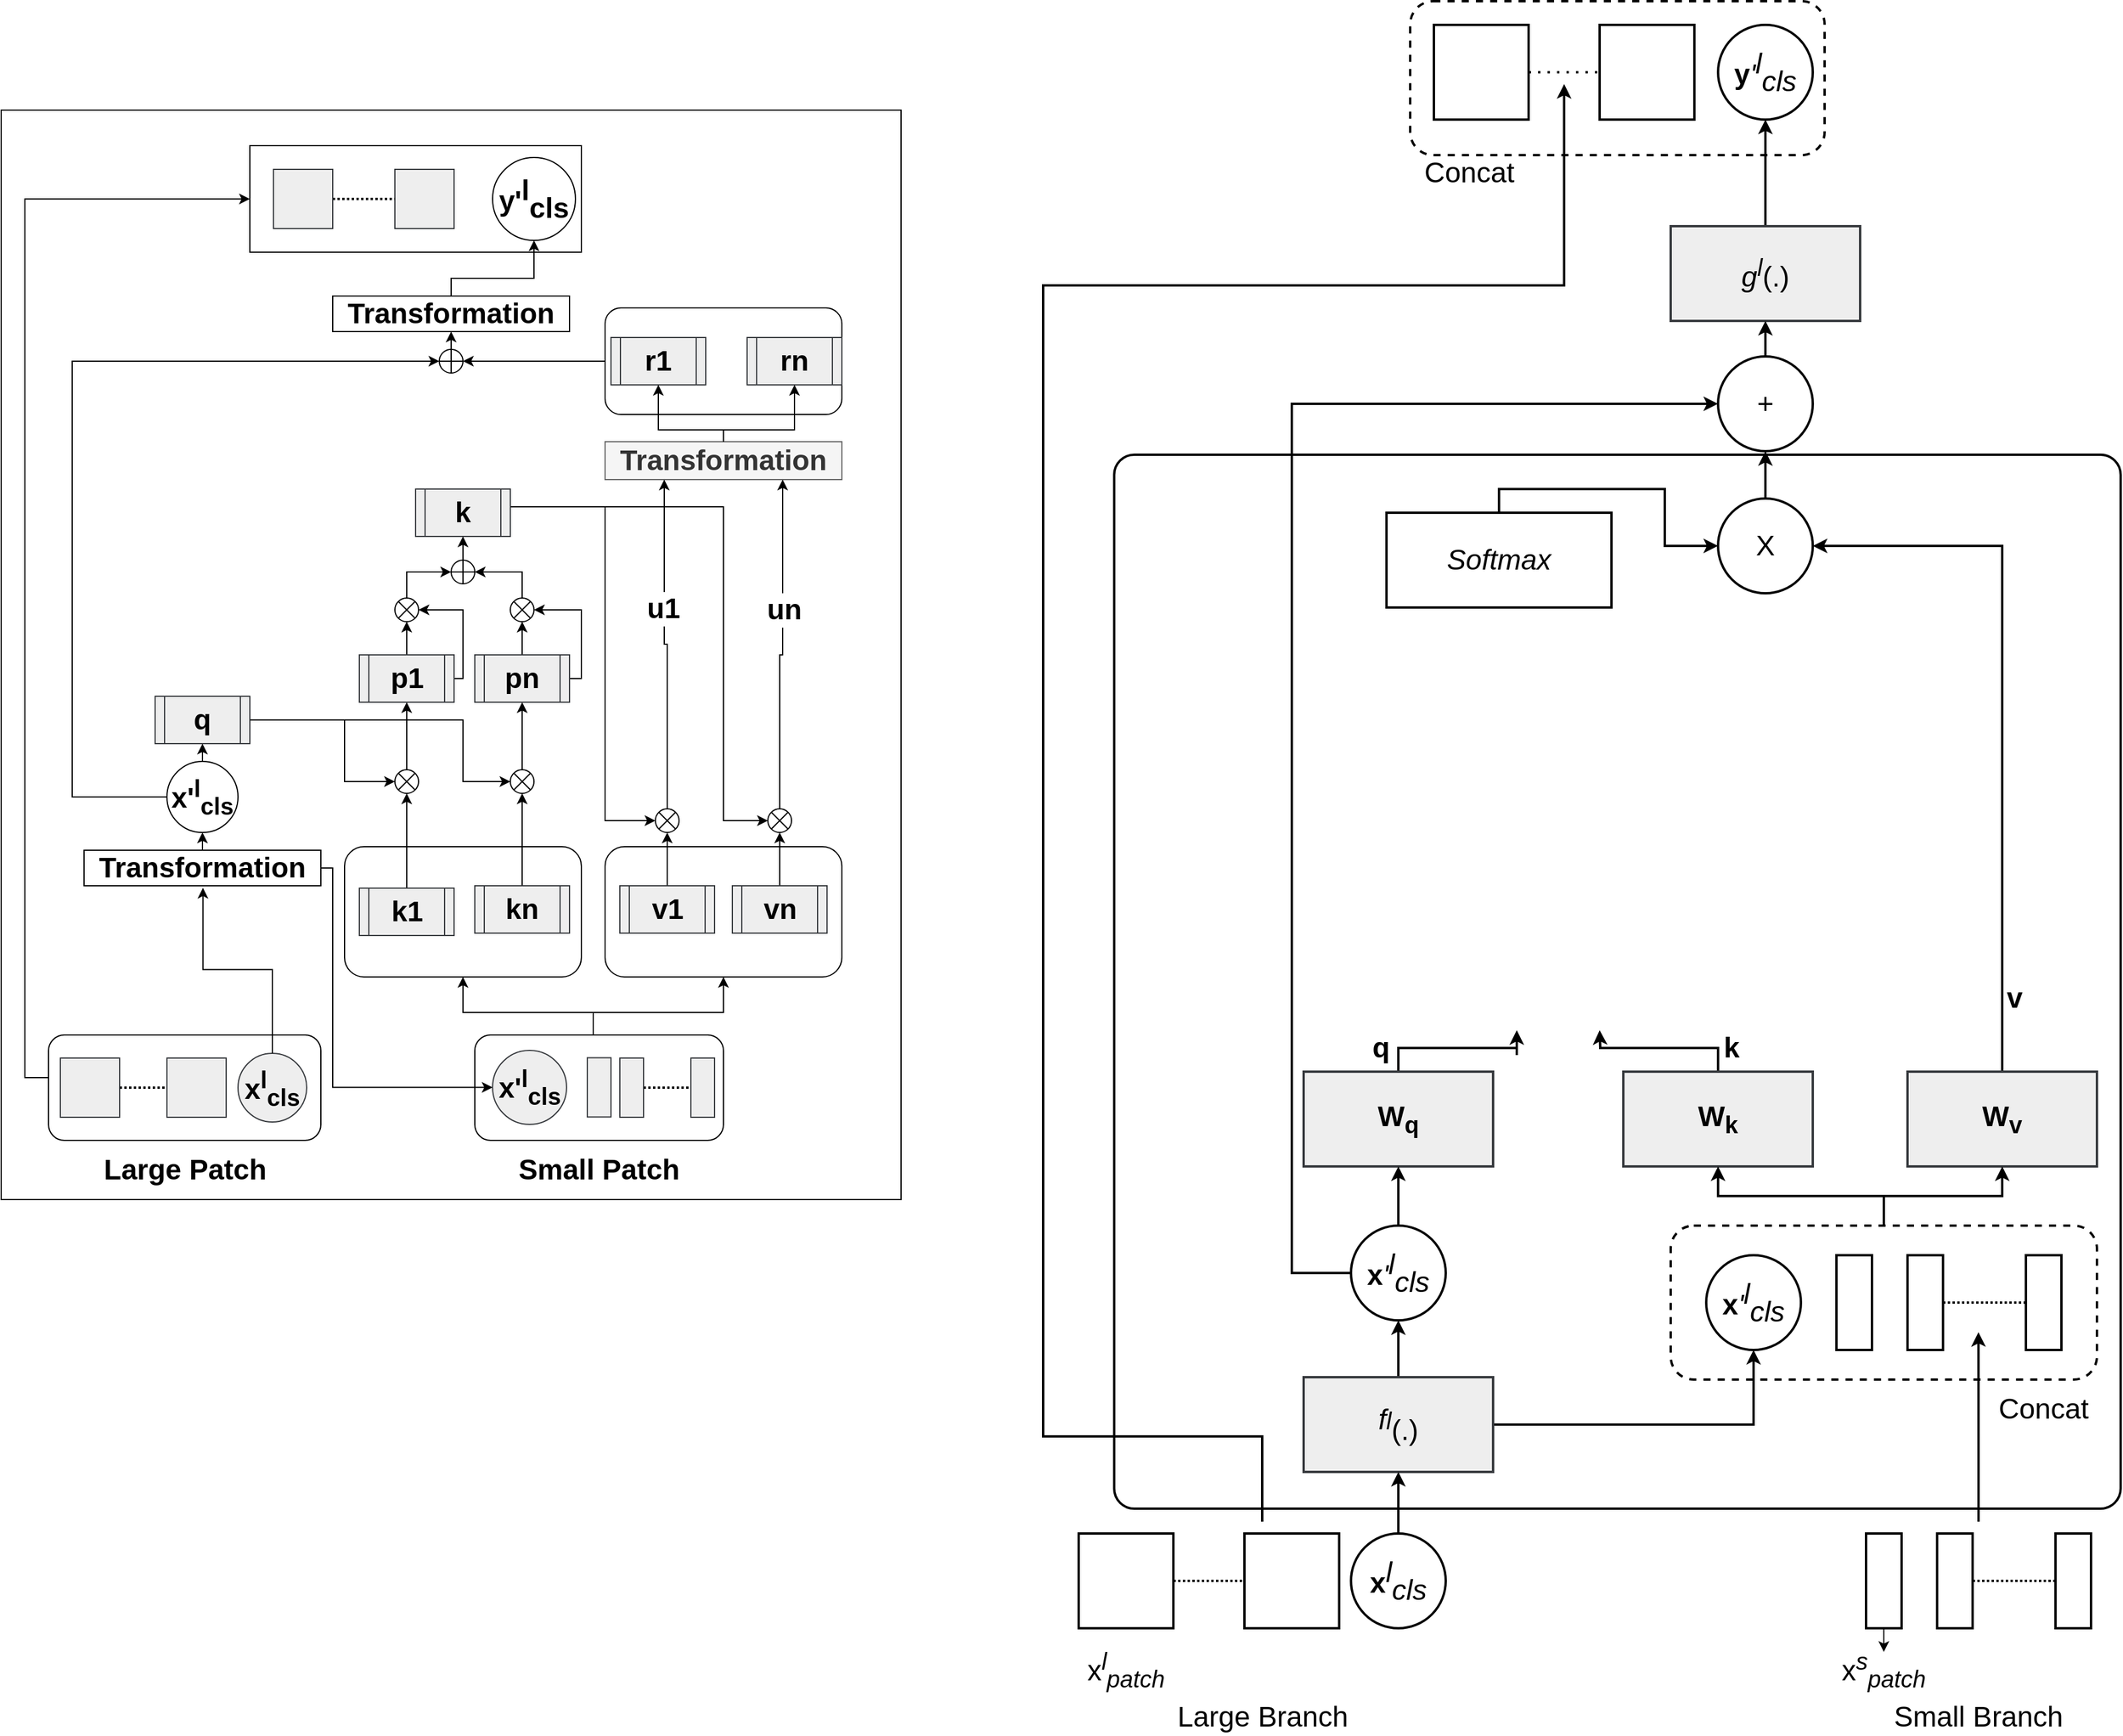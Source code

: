 <mxfile version="22.1.17" type="github">
  <diagram id="8pTBhF0LpMx93Jpw1MKz" name="Page-1">
    <mxGraphModel dx="1750" dy="993" grid="1" gridSize="10" guides="1" tooltips="1" connect="1" arrows="1" fold="1" page="1" pageScale="1" pageWidth="850" pageHeight="1100" math="0" shadow="0">
      <root>
        <mxCell id="0" />
        <mxCell id="1" parent="0" />
        <mxCell id="Wy6P19Ys7phJF_CWAO8N-5" value="" style="rounded=0;whiteSpace=wrap;html=1;fontSize=24;fontStyle=1" parent="1" vertex="1">
          <mxGeometry x="20" y="130" width="760" height="920" as="geometry" />
        </mxCell>
        <mxCell id="Wy6P19Ys7phJF_CWAO8N-6" value="" style="rounded=0;whiteSpace=wrap;html=1;fontSize=24;fontStyle=1" parent="1" vertex="1">
          <mxGeometry x="230" y="160" width="280" height="90" as="geometry" />
        </mxCell>
        <mxCell id="Wy6P19Ys7phJF_CWAO8N-145" style="edgeStyle=orthogonalEdgeStyle;rounded=0;orthogonalLoop=1;jettySize=auto;html=1;exitX=1;exitY=0.5;exitDx=0;exitDy=0;entryX=0;entryY=0.5;entryDx=0;entryDy=0;fontSize=24;fontStyle=1" parent="1" source="Wy6P19Ys7phJF_CWAO8N-24" target="Wy6P19Ys7phJF_CWAO8N-88" edge="1">
          <mxGeometry relative="1" as="geometry">
            <Array as="points">
              <mxPoint x="240" y="645" />
              <mxPoint x="310" y="645" />
              <mxPoint x="310" y="697" />
            </Array>
          </mxGeometry>
        </mxCell>
        <mxCell id="Wy6P19Ys7phJF_CWAO8N-148" style="edgeStyle=orthogonalEdgeStyle;rounded=0;orthogonalLoop=1;jettySize=auto;html=1;exitX=1;exitY=0.5;exitDx=0;exitDy=0;entryX=0;entryY=0.5;entryDx=0;entryDy=0;fontSize=24;fontStyle=1" parent="1" source="Wy6P19Ys7phJF_CWAO8N-24" target="Wy6P19Ys7phJF_CWAO8N-91" edge="1">
          <mxGeometry relative="1" as="geometry">
            <Array as="points">
              <mxPoint x="240" y="645" />
              <mxPoint x="410" y="645" />
              <mxPoint x="410" y="697" />
            </Array>
          </mxGeometry>
        </mxCell>
        <mxCell id="Wy6P19Ys7phJF_CWAO8N-24" value="q" style="shape=process;whiteSpace=wrap;html=1;backgroundOutline=1;fontSize=24;fontStyle=1;fillColor=#eeeeee;strokeColor=#36393d;" parent="1" vertex="1">
          <mxGeometry x="150" y="625" width="80" height="40" as="geometry" />
        </mxCell>
        <mxCell id="Wy6P19Ys7phJF_CWAO8N-163" style="edgeStyle=orthogonalEdgeStyle;rounded=0;orthogonalLoop=1;jettySize=auto;html=1;exitX=1;exitY=0.5;exitDx=0;exitDy=0;entryX=0;entryY=0.5;entryDx=0;entryDy=0;fontSize=24;fontStyle=1" parent="1" source="Wy6P19Ys7phJF_CWAO8N-26" target="Wy6P19Ys7phJF_CWAO8N-104" edge="1">
          <mxGeometry relative="1" as="geometry">
            <Array as="points">
              <mxPoint x="530" y="465" />
              <mxPoint x="530" y="730" />
            </Array>
          </mxGeometry>
        </mxCell>
        <mxCell id="Wy6P19Ys7phJF_CWAO8N-166" style="edgeStyle=orthogonalEdgeStyle;rounded=0;orthogonalLoop=1;jettySize=auto;html=1;exitX=1;exitY=0.5;exitDx=0;exitDy=0;entryX=0;entryY=0.5;entryDx=0;entryDy=0;fontSize=24;fontStyle=1" parent="1" source="Wy6P19Ys7phJF_CWAO8N-26" target="Wy6P19Ys7phJF_CWAO8N-107" edge="1">
          <mxGeometry relative="1" as="geometry">
            <Array as="points">
              <mxPoint x="450" y="465" />
              <mxPoint x="630" y="465" />
              <mxPoint x="630" y="730" />
            </Array>
          </mxGeometry>
        </mxCell>
        <mxCell id="Wy6P19Ys7phJF_CWAO8N-26" value="k" style="shape=process;whiteSpace=wrap;html=1;backgroundOutline=1;fontSize=24;fontStyle=1;fillColor=#eeeeee;strokeColor=#36393d;" parent="1" vertex="1">
          <mxGeometry x="370" y="450" width="80" height="40" as="geometry" />
        </mxCell>
        <mxCell id="Wy6P19Ys7phJF_CWAO8N-173" style="edgeStyle=orthogonalEdgeStyle;rounded=0;orthogonalLoop=1;jettySize=auto;html=1;exitX=0;exitY=0.5;exitDx=0;exitDy=0;entryX=0;entryY=0.5;entryDx=0;entryDy=0;fontSize=24;fontStyle=1" parent="1" source="Wy6P19Ys7phJF_CWAO8N-198" target="Wy6P19Ys7phJF_CWAO8N-172" edge="1">
          <mxGeometry relative="1" as="geometry">
            <mxPoint x="90" y="815" as="sourcePoint" />
            <Array as="points">
              <mxPoint x="80" y="710" />
              <mxPoint x="80" y="342" />
            </Array>
          </mxGeometry>
        </mxCell>
        <mxCell id="Wy6P19Ys7phJF_CWAO8N-39" value="" style="rounded=1;whiteSpace=wrap;html=1;fontSize=24;fontStyle=1" parent="1" vertex="1">
          <mxGeometry x="310" y="752" width="200" height="110" as="geometry" />
        </mxCell>
        <mxCell id="Wy6P19Ys7phJF_CWAO8N-40" value="" style="rounded=1;whiteSpace=wrap;html=1;fontSize=24;fontStyle=1" parent="1" vertex="1">
          <mxGeometry x="530" y="752" width="200" height="110" as="geometry" />
        </mxCell>
        <mxCell id="Wy6P19Ys7phJF_CWAO8N-7" value="Transformation" style="rounded=0;whiteSpace=wrap;html=1;fillColor=#f5f5f5;strokeColor=#666666;fontSize=24;fontStyle=1;fontColor=#333333;" parent="1" vertex="1">
          <mxGeometry x="530" y="410" width="200" height="32" as="geometry" />
        </mxCell>
        <mxCell id="Wy6P19Ys7phJF_CWAO8N-149" style="edgeStyle=orthogonalEdgeStyle;rounded=0;orthogonalLoop=1;jettySize=auto;html=1;exitX=0.5;exitY=0;exitDx=0;exitDy=0;entryX=0.5;entryY=1;entryDx=0;entryDy=0;fontSize=24;fontStyle=1" parent="1" source="Wy6P19Ys7phJF_CWAO8N-198" target="Wy6P19Ys7phJF_CWAO8N-24" edge="1">
          <mxGeometry relative="1" as="geometry">
            <mxPoint x="190" y="680" as="sourcePoint" />
          </mxGeometry>
        </mxCell>
        <mxCell id="Wy6P19Ys7phJF_CWAO8N-76" style="edgeStyle=orthogonalEdgeStyle;rounded=0;orthogonalLoop=1;jettySize=auto;html=1;exitX=0.5;exitY=0;exitDx=0;exitDy=0;entryX=0.5;entryY=1;entryDx=0;entryDy=0;fontSize=24;fontStyle=1" parent="1" source="Wy6P19Ys7phJF_CWAO8N-78" target="Wy6P19Ys7phJF_CWAO8N-88" edge="1">
          <mxGeometry relative="1" as="geometry" />
        </mxCell>
        <mxCell id="Wy6P19Ys7phJF_CWAO8N-78" value="k1" style="shape=process;whiteSpace=wrap;html=1;backgroundOutline=1;rotation=0;fontSize=24;fontStyle=1;fillColor=#eeeeee;strokeColor=#36393d;" parent="1" vertex="1">
          <mxGeometry x="322.5" y="787" width="80" height="40" as="geometry" />
        </mxCell>
        <mxCell id="Wy6P19Ys7phJF_CWAO8N-85" style="edgeStyle=orthogonalEdgeStyle;rounded=0;orthogonalLoop=1;jettySize=auto;html=1;exitX=0.5;exitY=0;exitDx=0;exitDy=0;entryX=0.5;entryY=1;entryDx=0;entryDy=0;fontSize=24;fontStyle=1" parent="1" source="Wy6P19Ys7phJF_CWAO8N-87" target="Wy6P19Ys7phJF_CWAO8N-91" edge="1">
          <mxGeometry relative="1" as="geometry" />
        </mxCell>
        <mxCell id="Wy6P19Ys7phJF_CWAO8N-87" value="kn" style="shape=process;whiteSpace=wrap;html=1;backgroundOutline=1;rotation=0;fontSize=24;fontStyle=1;fillColor=#eeeeee;strokeColor=#36393d;" parent="1" vertex="1">
          <mxGeometry x="420" y="785" width="80" height="40" as="geometry" />
        </mxCell>
        <mxCell id="Wy6P19Ys7phJF_CWAO8N-141" style="edgeStyle=orthogonalEdgeStyle;rounded=0;orthogonalLoop=1;jettySize=auto;html=1;exitX=0.5;exitY=0;exitDx=0;exitDy=0;entryX=0.5;entryY=1;entryDx=0;entryDy=0;fontSize=24;fontStyle=1" parent="1" source="Wy6P19Ys7phJF_CWAO8N-88" target="Wy6P19Ys7phJF_CWAO8N-127" edge="1">
          <mxGeometry relative="1" as="geometry" />
        </mxCell>
        <mxCell id="Wy6P19Ys7phJF_CWAO8N-88" value="" style="shape=sumEllipse;perimeter=ellipsePerimeter;whiteSpace=wrap;html=1;backgroundOutline=1;fontSize=24;fontStyle=1" parent="1" vertex="1">
          <mxGeometry x="352.5" y="687" width="20" height="20" as="geometry" />
        </mxCell>
        <mxCell id="Wy6P19Ys7phJF_CWAO8N-144" style="edgeStyle=orthogonalEdgeStyle;rounded=0;orthogonalLoop=1;jettySize=auto;html=1;exitX=0.5;exitY=0;exitDx=0;exitDy=0;entryX=0.5;entryY=1;entryDx=0;entryDy=0;fontSize=24;fontStyle=1" parent="1" source="Wy6P19Ys7phJF_CWAO8N-91" target="Wy6P19Ys7phJF_CWAO8N-136" edge="1">
          <mxGeometry relative="1" as="geometry" />
        </mxCell>
        <mxCell id="Wy6P19Ys7phJF_CWAO8N-91" value="" style="shape=sumEllipse;perimeter=ellipsePerimeter;whiteSpace=wrap;html=1;backgroundOutline=1;fontSize=24;fontStyle=1" parent="1" vertex="1">
          <mxGeometry x="450" y="687" width="20" height="20" as="geometry" />
        </mxCell>
        <mxCell id="Wy6P19Ys7phJF_CWAO8N-92" style="edgeStyle=orthogonalEdgeStyle;rounded=0;orthogonalLoop=1;jettySize=auto;html=1;exitX=0.5;exitY=0;exitDx=0;exitDy=0;entryX=0.5;entryY=1;entryDx=0;entryDy=0;fontSize=24;fontStyle=1" parent="1" source="Wy6P19Ys7phJF_CWAO8N-94" target="Wy6P19Ys7phJF_CWAO8N-104" edge="1">
          <mxGeometry relative="1" as="geometry" />
        </mxCell>
        <mxCell id="Wy6P19Ys7phJF_CWAO8N-94" value="v1" style="shape=process;whiteSpace=wrap;html=1;backgroundOutline=1;rotation=0;fontSize=24;fontStyle=1;fillColor=#eeeeee;strokeColor=#36393d;" parent="1" vertex="1">
          <mxGeometry x="542.5" y="785" width="80" height="40" as="geometry" />
        </mxCell>
        <mxCell id="Wy6P19Ys7phJF_CWAO8N-101" style="edgeStyle=orthogonalEdgeStyle;rounded=0;orthogonalLoop=1;jettySize=auto;html=1;exitX=0.5;exitY=0;exitDx=0;exitDy=0;entryX=0.5;entryY=1;entryDx=0;entryDy=0;fontSize=24;fontStyle=1" parent="1" source="Wy6P19Ys7phJF_CWAO8N-103" target="Wy6P19Ys7phJF_CWAO8N-107" edge="1">
          <mxGeometry relative="1" as="geometry" />
        </mxCell>
        <mxCell id="Wy6P19Ys7phJF_CWAO8N-103" value="vn" style="shape=process;whiteSpace=wrap;html=1;backgroundOutline=1;rotation=0;fontSize=24;fontStyle=1;fillColor=#eeeeee;strokeColor=#36393d;" parent="1" vertex="1">
          <mxGeometry x="637.5" y="785" width="80" height="40" as="geometry" />
        </mxCell>
        <mxCell id="Wy6P19Ys7phJF_CWAO8N-159" style="edgeStyle=orthogonalEdgeStyle;rounded=0;orthogonalLoop=1;jettySize=auto;html=1;exitX=0.5;exitY=0;exitDx=0;exitDy=0;entryX=0.25;entryY=1;entryDx=0;entryDy=0;fontSize=24;fontStyle=1" parent="1" source="Wy6P19Ys7phJF_CWAO8N-104" target="Wy6P19Ys7phJF_CWAO8N-7" edge="1">
          <mxGeometry relative="1" as="geometry" />
        </mxCell>
        <mxCell id="Wy6P19Ys7phJF_CWAO8N-217" value="u1" style="edgeLabel;html=1;align=center;verticalAlign=middle;resizable=0;points=[];fontSize=24;fontStyle=1" parent="Wy6P19Ys7phJF_CWAO8N-159" vertex="1" connectable="0">
          <mxGeometry x="0.222" y="1" relative="1" as="geometry">
            <mxPoint as="offset" />
          </mxGeometry>
        </mxCell>
        <mxCell id="Wy6P19Ys7phJF_CWAO8N-104" value="" style="shape=sumEllipse;perimeter=ellipsePerimeter;whiteSpace=wrap;html=1;backgroundOutline=1;fontSize=24;fontStyle=1" parent="1" vertex="1">
          <mxGeometry x="572.5" y="720" width="20" height="20" as="geometry" />
        </mxCell>
        <mxCell id="Wy6P19Ys7phJF_CWAO8N-162" style="edgeStyle=orthogonalEdgeStyle;rounded=0;orthogonalLoop=1;jettySize=auto;html=1;exitX=0.5;exitY=0;exitDx=0;exitDy=0;entryX=0.75;entryY=1;entryDx=0;entryDy=0;fontSize=24;fontStyle=1" parent="1" source="Wy6P19Ys7phJF_CWAO8N-107" target="Wy6P19Ys7phJF_CWAO8N-7" edge="1">
          <mxGeometry relative="1" as="geometry">
            <Array as="points">
              <mxPoint x="678" y="590" />
              <mxPoint x="680" y="590" />
            </Array>
          </mxGeometry>
        </mxCell>
        <mxCell id="Wy6P19Ys7phJF_CWAO8N-222" value="un" style="edgeLabel;html=1;align=center;verticalAlign=middle;resizable=0;points=[];fontSize=24;fontStyle=1" parent="Wy6P19Ys7phJF_CWAO8N-162" vertex="1" connectable="0">
          <mxGeometry x="0.218" y="-1" relative="1" as="geometry">
            <mxPoint as="offset" />
          </mxGeometry>
        </mxCell>
        <mxCell id="Wy6P19Ys7phJF_CWAO8N-107" value="" style="shape=sumEllipse;perimeter=ellipsePerimeter;whiteSpace=wrap;html=1;backgroundOutline=1;fontSize=24;fontStyle=1" parent="1" vertex="1">
          <mxGeometry x="667.5" y="720" width="20" height="20" as="geometry" />
        </mxCell>
        <mxCell id="Wy6P19Ys7phJF_CWAO8N-125" style="edgeStyle=orthogonalEdgeStyle;rounded=0;orthogonalLoop=1;jettySize=auto;html=1;exitX=1;exitY=0.5;exitDx=0;exitDy=0;entryX=1;entryY=0.5;entryDx=0;entryDy=0;fontSize=24;fontStyle=1" parent="1" source="Wy6P19Ys7phJF_CWAO8N-127" target="Wy6P19Ys7phJF_CWAO8N-137" edge="1">
          <mxGeometry relative="1" as="geometry">
            <Array as="points">
              <mxPoint x="410" y="610" />
              <mxPoint x="410" y="552" />
            </Array>
          </mxGeometry>
        </mxCell>
        <mxCell id="ZhT6Ja5f5Oj73jSTYMe2-69" style="edgeStyle=orthogonalEdgeStyle;rounded=0;orthogonalLoop=1;jettySize=auto;html=1;exitX=0.5;exitY=0;exitDx=0;exitDy=0;entryX=0.5;entryY=1;entryDx=0;entryDy=0;fontSize=24;" edge="1" parent="1" source="Wy6P19Ys7phJF_CWAO8N-127" target="Wy6P19Ys7phJF_CWAO8N-137">
          <mxGeometry relative="1" as="geometry" />
        </mxCell>
        <mxCell id="Wy6P19Ys7phJF_CWAO8N-127" value="p1" style="shape=process;whiteSpace=wrap;html=1;backgroundOutline=1;rotation=0;fontSize=24;fontStyle=1;fillColor=#eeeeee;strokeColor=#36393d;" parent="1" vertex="1">
          <mxGeometry x="322.5" y="590" width="80" height="40" as="geometry" />
        </mxCell>
        <mxCell id="Wy6P19Ys7phJF_CWAO8N-134" style="edgeStyle=orthogonalEdgeStyle;rounded=0;orthogonalLoop=1;jettySize=auto;html=1;exitX=1;exitY=0.5;exitDx=0;exitDy=0;entryX=0.5;entryY=1;entryDx=0;entryDy=0;fontSize=24;fontStyle=1" parent="1" source="Wy6P19Ys7phJF_CWAO8N-136" target="Wy6P19Ys7phJF_CWAO8N-140" edge="1">
          <mxGeometry relative="1" as="geometry">
            <Array as="points">
              <mxPoint x="510" y="610" />
              <mxPoint x="510" y="552" />
            </Array>
          </mxGeometry>
        </mxCell>
        <mxCell id="Wy6P19Ys7phJF_CWAO8N-135" style="edgeStyle=orthogonalEdgeStyle;rounded=0;orthogonalLoop=1;jettySize=auto;html=1;exitX=0.5;exitY=0;exitDx=0;exitDy=0;entryX=0;entryY=0.5;entryDx=0;entryDy=0;fontSize=24;fontStyle=1" parent="1" source="Wy6P19Ys7phJF_CWAO8N-136" target="Wy6P19Ys7phJF_CWAO8N-140" edge="1">
          <mxGeometry relative="1" as="geometry">
            <Array as="points" />
          </mxGeometry>
        </mxCell>
        <mxCell id="Wy6P19Ys7phJF_CWAO8N-136" value="pn" style="shape=process;whiteSpace=wrap;html=1;backgroundOutline=1;rotation=0;fontSize=24;fontStyle=1;fillColor=#eeeeee;strokeColor=#36393d;" parent="1" vertex="1">
          <mxGeometry x="420.0" y="590" width="80" height="40" as="geometry" />
        </mxCell>
        <mxCell id="Wy6P19Ys7phJF_CWAO8N-151" style="edgeStyle=orthogonalEdgeStyle;rounded=0;orthogonalLoop=1;jettySize=auto;html=1;exitX=0.5;exitY=0;exitDx=0;exitDy=0;entryX=0;entryY=0.5;entryDx=0;entryDy=0;fontSize=24;fontStyle=1" parent="1" source="Wy6P19Ys7phJF_CWAO8N-137" target="Wy6P19Ys7phJF_CWAO8N-150" edge="1">
          <mxGeometry relative="1" as="geometry">
            <Array as="points">
              <mxPoint x="363" y="520" />
            </Array>
          </mxGeometry>
        </mxCell>
        <mxCell id="Wy6P19Ys7phJF_CWAO8N-137" value="" style="shape=sumEllipse;perimeter=ellipsePerimeter;whiteSpace=wrap;html=1;backgroundOutline=1;fontSize=24;fontStyle=1" parent="1" vertex="1">
          <mxGeometry x="352.5" y="542" width="20" height="20" as="geometry" />
        </mxCell>
        <mxCell id="Wy6P19Ys7phJF_CWAO8N-156" style="edgeStyle=orthogonalEdgeStyle;rounded=0;orthogonalLoop=1;jettySize=auto;html=1;exitX=1;exitY=0.5;exitDx=0;exitDy=0;entryX=1;entryY=0.5;entryDx=0;entryDy=0;fontSize=24;fontStyle=1" parent="1" source="Wy6P19Ys7phJF_CWAO8N-140" target="Wy6P19Ys7phJF_CWAO8N-150" edge="1">
          <mxGeometry relative="1" as="geometry">
            <Array as="points">
              <mxPoint x="460" y="520" />
            </Array>
          </mxGeometry>
        </mxCell>
        <mxCell id="Wy6P19Ys7phJF_CWAO8N-140" value="" style="shape=sumEllipse;perimeter=ellipsePerimeter;whiteSpace=wrap;html=1;backgroundOutline=1;fontSize=24;fontStyle=1;rotation=-90;" parent="1" vertex="1">
          <mxGeometry x="450.0" y="542" width="20" height="20" as="geometry" />
        </mxCell>
        <mxCell id="Wy6P19Ys7phJF_CWAO8N-157" style="edgeStyle=orthogonalEdgeStyle;rounded=0;orthogonalLoop=1;jettySize=auto;html=1;exitX=0.5;exitY=0;exitDx=0;exitDy=0;entryX=0.5;entryY=1;entryDx=0;entryDy=0;fontSize=24;fontStyle=1" parent="1" source="Wy6P19Ys7phJF_CWAO8N-150" target="Wy6P19Ys7phJF_CWAO8N-26" edge="1">
          <mxGeometry relative="1" as="geometry" />
        </mxCell>
        <mxCell id="Wy6P19Ys7phJF_CWAO8N-150" value="" style="shape=orEllipse;perimeter=ellipsePerimeter;whiteSpace=wrap;html=1;backgroundOutline=1;fontSize=24;fontStyle=1" parent="1" vertex="1">
          <mxGeometry x="400" y="510" width="20" height="20" as="geometry" />
        </mxCell>
        <mxCell id="Wy6P19Ys7phJF_CWAO8N-174" style="edgeStyle=orthogonalEdgeStyle;rounded=0;orthogonalLoop=1;jettySize=auto;html=1;exitX=0;exitY=0.5;exitDx=0;exitDy=0;entryX=1;entryY=0.5;entryDx=0;entryDy=0;fontSize=24;fontStyle=1" parent="1" source="Wy6P19Ys7phJF_CWAO8N-167" target="Wy6P19Ys7phJF_CWAO8N-172" edge="1">
          <mxGeometry relative="1" as="geometry" />
        </mxCell>
        <mxCell id="Wy6P19Ys7phJF_CWAO8N-167" value="" style="rounded=1;whiteSpace=wrap;html=1;fontSize=24;fontStyle=1" parent="1" vertex="1">
          <mxGeometry x="530" y="297" width="200" height="90" as="geometry" />
        </mxCell>
        <mxCell id="Wy6P19Ys7phJF_CWAO8N-32" value="r1" style="shape=process;whiteSpace=wrap;html=1;backgroundOutline=1;rotation=0;fillColor=#eeeeee;strokeColor=#36393d;fontSize=24;fontStyle=1" parent="1" vertex="1">
          <mxGeometry x="535" y="322" width="80" height="40" as="geometry" />
        </mxCell>
        <mxCell id="Wy6P19Ys7phJF_CWAO8N-35" value="rn" style="shape=process;whiteSpace=wrap;html=1;backgroundOutline=1;rotation=0;fillColor=#eeeeee;strokeColor=#36393d;fontSize=24;fontStyle=1" parent="1" vertex="1">
          <mxGeometry x="650" y="322" width="80" height="40" as="geometry" />
        </mxCell>
        <mxCell id="Wy6P19Ys7phJF_CWAO8N-168" style="edgeStyle=orthogonalEdgeStyle;rounded=0;orthogonalLoop=1;jettySize=auto;html=1;exitX=0.5;exitY=0;exitDx=0;exitDy=0;entryX=0.5;entryY=1;entryDx=0;entryDy=0;fontSize=24;fontStyle=1" parent="1" source="Wy6P19Ys7phJF_CWAO8N-7" target="Wy6P19Ys7phJF_CWAO8N-32" edge="1">
          <mxGeometry relative="1" as="geometry">
            <Array as="points">
              <mxPoint x="630" y="400" />
              <mxPoint x="575" y="400" />
            </Array>
          </mxGeometry>
        </mxCell>
        <mxCell id="Wy6P19Ys7phJF_CWAO8N-171" style="edgeStyle=orthogonalEdgeStyle;rounded=0;orthogonalLoop=1;jettySize=auto;html=1;exitX=0.5;exitY=0;exitDx=0;exitDy=0;entryX=0.5;entryY=1;entryDx=0;entryDy=0;fontSize=24;fontStyle=1" parent="1" source="Wy6P19Ys7phJF_CWAO8N-7" target="Wy6P19Ys7phJF_CWAO8N-35" edge="1">
          <mxGeometry relative="1" as="geometry">
            <Array as="points">
              <mxPoint x="630" y="400" />
              <mxPoint x="690" y="400" />
            </Array>
          </mxGeometry>
        </mxCell>
        <mxCell id="Wy6P19Ys7phJF_CWAO8N-175" style="edgeStyle=orthogonalEdgeStyle;rounded=0;orthogonalLoop=1;jettySize=auto;html=1;exitX=0.5;exitY=0;exitDx=0;exitDy=0;entryX=0.5;entryY=1;entryDx=0;entryDy=0;fontSize=24;fontStyle=1" parent="1" source="Wy6P19Ys7phJF_CWAO8N-172" target="Wy6P19Ys7phJF_CWAO8N-206" edge="1">
          <mxGeometry relative="1" as="geometry" />
        </mxCell>
        <mxCell id="Wy6P19Ys7phJF_CWAO8N-172" value="" style="shape=orEllipse;perimeter=ellipsePerimeter;whiteSpace=wrap;html=1;backgroundOutline=1;fontSize=24;fontStyle=1" parent="1" vertex="1">
          <mxGeometry x="390" y="332" width="20" height="20" as="geometry" />
        </mxCell>
        <mxCell id="Wy6P19Ys7phJF_CWAO8N-199" style="edgeStyle=orthogonalEdgeStyle;rounded=0;orthogonalLoop=1;jettySize=auto;html=1;exitX=0.5;exitY=0;exitDx=0;exitDy=0;entryX=0.5;entryY=1;entryDx=0;entryDy=0;fontSize=24;fontStyle=1" parent="1" source="Wy6P19Ys7phJF_CWAO8N-188" target="Wy6P19Ys7phJF_CWAO8N-39" edge="1">
          <mxGeometry relative="1" as="geometry">
            <Array as="points">
              <mxPoint x="520" y="892" />
              <mxPoint x="410" y="892" />
            </Array>
          </mxGeometry>
        </mxCell>
        <mxCell id="Wy6P19Ys7phJF_CWAO8N-200" style="edgeStyle=orthogonalEdgeStyle;rounded=0;orthogonalLoop=1;jettySize=auto;html=1;exitX=0.5;exitY=0;exitDx=0;exitDy=0;entryX=0.5;entryY=1;entryDx=0;entryDy=0;fontSize=24;fontStyle=1" parent="1" source="Wy6P19Ys7phJF_CWAO8N-188" target="Wy6P19Ys7phJF_CWAO8N-40" edge="1">
          <mxGeometry relative="1" as="geometry">
            <Array as="points">
              <mxPoint x="520" y="892" />
              <mxPoint x="630" y="892" />
            </Array>
          </mxGeometry>
        </mxCell>
        <mxCell id="Wy6P19Ys7phJF_CWAO8N-188" value="" style="rounded=1;whiteSpace=wrap;html=1;fontSize=24;fontStyle=1" parent="1" vertex="1">
          <mxGeometry x="420" y="911" width="210" height="89" as="geometry" />
        </mxCell>
        <mxCell id="Wy6P19Ys7phJF_CWAO8N-201" style="edgeStyle=orthogonalEdgeStyle;rounded=0;orthogonalLoop=1;jettySize=auto;html=1;exitX=1;exitY=0.5;exitDx=0;exitDy=0;entryX=0;entryY=0.5;entryDx=0;entryDy=0;fontSize=24;fontStyle=1" parent="1" source="Wy6P19Ys7phJF_CWAO8N-191" target="Wy6P19Ys7phJF_CWAO8N-196" edge="1">
          <mxGeometry relative="1" as="geometry">
            <Array as="points">
              <mxPoint x="300" y="770" />
              <mxPoint x="300" y="955" />
            </Array>
          </mxGeometry>
        </mxCell>
        <mxCell id="Wy6P19Ys7phJF_CWAO8N-202" style="edgeStyle=orthogonalEdgeStyle;rounded=0;orthogonalLoop=1;jettySize=auto;html=1;exitX=0.5;exitY=0;exitDx=0;exitDy=0;entryX=0.5;entryY=1;entryDx=0;entryDy=0;fontSize=24;fontStyle=1" parent="1" source="Wy6P19Ys7phJF_CWAO8N-191" target="Wy6P19Ys7phJF_CWAO8N-198" edge="1">
          <mxGeometry relative="1" as="geometry" />
        </mxCell>
        <mxCell id="Wy6P19Ys7phJF_CWAO8N-191" value="Transformation" style="rounded=0;whiteSpace=wrap;html=1;fontSize=24;fontStyle=1" parent="1" vertex="1">
          <mxGeometry x="90" y="755" width="200" height="30" as="geometry" />
        </mxCell>
        <mxCell id="Wy6P19Ys7phJF_CWAO8N-193" value="" style="rounded=0;whiteSpace=wrap;html=1;fillColor=#eeeeee;strokeColor=#36393d;fontSize=24;fontStyle=1" parent="1" vertex="1">
          <mxGeometry x="515" y="930.25" width="20" height="50" as="geometry" />
        </mxCell>
        <mxCell id="Wy6P19Ys7phJF_CWAO8N-196" value="x&#39;&lt;sup style=&quot;border-color: var(--border-color);&quot;&gt;l&lt;/sup&gt;&lt;sub style=&quot;border-color: var(--border-color);&quot;&gt;cls&lt;/sub&gt;" style="ellipse;whiteSpace=wrap;html=1;aspect=fixed;fillColor=#eeeeee;strokeColor=#36393d;fontSize=24;fontStyle=1" parent="1" vertex="1">
          <mxGeometry x="435" y="924" width="62.5" height="62.5" as="geometry" />
        </mxCell>
        <mxCell id="Wy6P19Ys7phJF_CWAO8N-198" value="x&#39;&lt;sup&gt;l&lt;/sup&gt;&lt;sub&gt;cls&lt;/sub&gt;" style="ellipse;whiteSpace=wrap;html=1;aspect=fixed;fontSize=24;fontStyle=1" parent="1" vertex="1">
          <mxGeometry x="160" y="680" width="60" height="60" as="geometry" />
        </mxCell>
        <mxCell id="Wy6P19Ys7phJF_CWAO8N-205" style="edgeStyle=orthogonalEdgeStyle;rounded=0;orthogonalLoop=1;jettySize=auto;html=1;exitX=0;exitY=0.5;exitDx=0;exitDy=0;entryX=0;entryY=0.5;entryDx=0;entryDy=0;fontSize=24;fontStyle=1" parent="1" source="Wy6P19Ys7phJF_CWAO8N-203" target="Wy6P19Ys7phJF_CWAO8N-6" edge="1">
          <mxGeometry relative="1" as="geometry">
            <Array as="points">
              <mxPoint x="60" y="947" />
              <mxPoint x="40" y="947" />
              <mxPoint x="40" y="205" />
            </Array>
          </mxGeometry>
        </mxCell>
        <mxCell id="Wy6P19Ys7phJF_CWAO8N-203" value="" style="rounded=1;whiteSpace=wrap;html=1;fontSize=24;fontStyle=1" parent="1" vertex="1">
          <mxGeometry x="60" y="911" width="230" height="89" as="geometry" />
        </mxCell>
        <mxCell id="Wy6P19Ys7phJF_CWAO8N-177" value="" style="whiteSpace=wrap;html=1;aspect=fixed;fillColor=#eeeeee;strokeColor=#36393d;fontSize=24;fontStyle=1" parent="1" vertex="1">
          <mxGeometry x="160" y="930.5" width="50" height="50" as="geometry" />
        </mxCell>
        <mxCell id="ZhT6Ja5f5Oj73jSTYMe2-77" value="" style="edgeStyle=orthogonalEdgeStyle;rounded=0;orthogonalLoop=1;jettySize=auto;html=1;entryX=0;entryY=0.5;entryDx=0;entryDy=0;strokeWidth=2;dashed=1;dashPattern=1 1;endArrow=none;endFill=0;" edge="1" parent="1" source="Wy6P19Ys7phJF_CWAO8N-189" target="Wy6P19Ys7phJF_CWAO8N-177">
          <mxGeometry relative="1" as="geometry" />
        </mxCell>
        <mxCell id="Wy6P19Ys7phJF_CWAO8N-189" value="" style="whiteSpace=wrap;html=1;aspect=fixed;fillColor=#eeeeee;strokeColor=#36393d;fontSize=24;fontStyle=1" parent="1" vertex="1">
          <mxGeometry x="70" y="930.5" width="50" height="50" as="geometry" />
        </mxCell>
        <mxCell id="Wy6P19Ys7phJF_CWAO8N-190" value="x&lt;sup style=&quot;&quot;&gt;l&lt;/sup&gt;&lt;sub style=&quot;&quot;&gt;cls&lt;/sub&gt;" style="ellipse;whiteSpace=wrap;html=1;aspect=fixed;fillColor=#eeeeee;strokeColor=#36393d;fontSize=24;fontStyle=1" parent="1" vertex="1">
          <mxGeometry x="220" y="926.5" width="58" height="58" as="geometry" />
        </mxCell>
        <mxCell id="Wy6P19Ys7phJF_CWAO8N-192" style="edgeStyle=orthogonalEdgeStyle;rounded=0;orthogonalLoop=1;jettySize=auto;html=1;exitX=0.5;exitY=0;exitDx=0;exitDy=0;entryX=0.502;entryY=1.058;entryDx=0;entryDy=0;entryPerimeter=0;fontSize=24;fontStyle=1" parent="1" source="Wy6P19Ys7phJF_CWAO8N-190" target="Wy6P19Ys7phJF_CWAO8N-191" edge="1">
          <mxGeometry relative="1" as="geometry" />
        </mxCell>
        <mxCell id="Wy6P19Ys7phJF_CWAO8N-207" style="edgeStyle=orthogonalEdgeStyle;rounded=0;orthogonalLoop=1;jettySize=auto;html=1;exitX=0.5;exitY=0;exitDx=0;exitDy=0;entryX=0.5;entryY=1;entryDx=0;entryDy=0;fontSize=24;fontStyle=1" parent="1" source="Wy6P19Ys7phJF_CWAO8N-206" target="Wy6P19Ys7phJF_CWAO8N-212" edge="1">
          <mxGeometry relative="1" as="geometry">
            <Array as="points">
              <mxPoint x="400" y="272" />
              <mxPoint x="470" y="272" />
            </Array>
          </mxGeometry>
        </mxCell>
        <mxCell id="Wy6P19Ys7phJF_CWAO8N-206" value="Transformation" style="rounded=0;whiteSpace=wrap;html=1;fontSize=24;fontStyle=1" parent="1" vertex="1">
          <mxGeometry x="300" y="287" width="200" height="30" as="geometry" />
        </mxCell>
        <mxCell id="Wy6P19Ys7phJF_CWAO8N-208" value="Large Patch" style="text;html=1;strokeColor=none;fillColor=none;align=center;verticalAlign=middle;whiteSpace=wrap;rounded=0;fontSize=24;fontStyle=1" parent="1" vertex="1">
          <mxGeometry x="82.5" y="1010" width="185" height="30" as="geometry" />
        </mxCell>
        <mxCell id="Wy6P19Ys7phJF_CWAO8N-209" value="Small Patch" style="text;html=1;strokeColor=none;fillColor=none;align=center;verticalAlign=middle;whiteSpace=wrap;rounded=0;fontSize=24;fontStyle=1" parent="1" vertex="1">
          <mxGeometry x="405" y="1010" width="240" height="30" as="geometry" />
        </mxCell>
        <mxCell id="Wy6P19Ys7phJF_CWAO8N-210" value="" style="whiteSpace=wrap;html=1;aspect=fixed;fontSize=24;fontStyle=1;fillColor=#eeeeee;strokeColor=#36393d;" parent="1" vertex="1">
          <mxGeometry x="352.5" y="180" width="50" height="50" as="geometry" />
        </mxCell>
        <mxCell id="ZhT6Ja5f5Oj73jSTYMe2-76" value="" style="edgeStyle=orthogonalEdgeStyle;rounded=0;orthogonalLoop=1;jettySize=auto;html=1;endArrow=none;endFill=0;dashed=1;dashPattern=1 1;strokeWidth=2;" edge="1" parent="1" source="Wy6P19Ys7phJF_CWAO8N-211" target="Wy6P19Ys7phJF_CWAO8N-210">
          <mxGeometry relative="1" as="geometry" />
        </mxCell>
        <mxCell id="Wy6P19Ys7phJF_CWAO8N-211" value="" style="whiteSpace=wrap;html=1;aspect=fixed;fontSize=24;fontStyle=1;fillColor=#eeeeee;strokeColor=#36393d;" parent="1" vertex="1">
          <mxGeometry x="250" y="180" width="50" height="50" as="geometry" />
        </mxCell>
        <mxCell id="Wy6P19Ys7phJF_CWAO8N-212" value="y&#39;&lt;sup style=&quot;font-size: 24px;&quot;&gt;l&lt;/sup&gt;&lt;sub style=&quot;font-size: 24px;&quot;&gt;cls&lt;/sub&gt;" style="ellipse;whiteSpace=wrap;html=1;aspect=fixed;fontSize=24;fontStyle=1" parent="1" vertex="1">
          <mxGeometry x="435" y="170" width="70" height="70" as="geometry" />
        </mxCell>
        <mxCell id="ZhT6Ja5f5Oj73jSTYMe2-1" value="" style="rounded=0;whiteSpace=wrap;html=1;fillColor=none;strokeColor=none;strokeWidth=2;" vertex="1" parent="1">
          <mxGeometry x="920" y="1322" width="330" height="100" as="geometry" />
        </mxCell>
        <mxCell id="ZhT6Ja5f5Oj73jSTYMe2-2" value="" style="rounded=1;whiteSpace=wrap;html=1;fillColor=default;fontSize=24;dashed=1;strokeWidth=2;" vertex="1" parent="1">
          <mxGeometry x="1210" y="38" width="350" height="130" as="geometry" />
        </mxCell>
        <mxCell id="ZhT6Ja5f5Oj73jSTYMe2-3" value="" style="rounded=0;whiteSpace=wrap;html=1;fillColor=default;fontSize=24;strokeWidth=2;" vertex="1" parent="1">
          <mxGeometry x="1230" y="58" width="80" height="80" as="geometry" />
        </mxCell>
        <mxCell id="ZhT6Ja5f5Oj73jSTYMe2-4" value="" style="rounded=0;whiteSpace=wrap;html=1;fillColor=default;fontSize=24;strokeWidth=2;" vertex="1" parent="1">
          <mxGeometry x="1370" y="58" width="80" height="80" as="geometry" />
        </mxCell>
        <mxCell id="ZhT6Ja5f5Oj73jSTYMe2-5" value="" style="rounded=1;whiteSpace=wrap;html=1;shadow=0;glass=0;arcSize=2;fillColor=default;fontSize=24;strokeWidth=2;" vertex="1" parent="1">
          <mxGeometry x="960" y="421" width="850" height="890" as="geometry" />
        </mxCell>
        <mxCell id="ZhT6Ja5f5Oj73jSTYMe2-6" value="&lt;span style=&quot;font-size: 24px;&quot;&gt;&lt;b&gt;y&lt;/b&gt;&lt;i style=&quot;&quot;&gt;&#39;&lt;sup style=&quot;font-size: 24px;&quot;&gt;l&lt;/sup&gt;&lt;sub style=&quot;font-size: 24px;&quot;&gt;cls&lt;/sub&gt;&lt;/i&gt;&lt;/span&gt;" style="ellipse;whiteSpace=wrap;html=1;aspect=fixed;fillColor=default;fontSize=24;strokeWidth=2;" vertex="1" parent="1">
          <mxGeometry x="1470" y="58" width="80" height="80" as="geometry" />
        </mxCell>
        <mxCell id="ZhT6Ja5f5Oj73jSTYMe2-7" value="" style="endArrow=none;dashed=1;html=1;dashPattern=1 3;strokeWidth=2;rounded=0;entryX=0;entryY=0.5;entryDx=0;entryDy=0;exitX=1;exitY=0.5;exitDx=0;exitDy=0;fontSize=24;" edge="1" parent="1" source="ZhT6Ja5f5Oj73jSTYMe2-3" target="ZhT6Ja5f5Oj73jSTYMe2-4">
          <mxGeometry width="50" height="50" relative="1" as="geometry">
            <mxPoint x="1320" y="123" as="sourcePoint" />
            <mxPoint x="1360" y="83" as="targetPoint" />
          </mxGeometry>
        </mxCell>
        <mxCell id="ZhT6Ja5f5Oj73jSTYMe2-8" value="" style="edgeStyle=orthogonalEdgeStyle;rounded=0;orthogonalLoop=1;jettySize=auto;html=1;entryX=0.5;entryY=1;entryDx=0;entryDy=0;fontSize=24;strokeWidth=2;" edge="1" parent="1" source="ZhT6Ja5f5Oj73jSTYMe2-9" target="ZhT6Ja5f5Oj73jSTYMe2-6">
          <mxGeometry relative="1" as="geometry" />
        </mxCell>
        <mxCell id="ZhT6Ja5f5Oj73jSTYMe2-9" value="&lt;i&gt;g&lt;sup&gt;l&lt;/sup&gt;&lt;/i&gt;(.)" style="rounded=0;whiteSpace=wrap;html=1;strokeColor=#36393d;fillColor=#eeeeee;fontSize=24;strokeWidth=2;" vertex="1" parent="1">
          <mxGeometry x="1430" y="228" width="160" height="80" as="geometry" />
        </mxCell>
        <mxCell id="ZhT6Ja5f5Oj73jSTYMe2-10" style="edgeStyle=orthogonalEdgeStyle;rounded=0;orthogonalLoop=1;jettySize=auto;html=1;exitX=0.5;exitY=0;exitDx=0;exitDy=0;entryX=0.5;entryY=1;entryDx=0;entryDy=0;fontSize=24;strokeWidth=2;" edge="1" parent="1" source="ZhT6Ja5f5Oj73jSTYMe2-11" target="ZhT6Ja5f5Oj73jSTYMe2-9">
          <mxGeometry relative="1" as="geometry" />
        </mxCell>
        <mxCell id="ZhT6Ja5f5Oj73jSTYMe2-11" value="+" style="ellipse;whiteSpace=wrap;html=1;aspect=fixed;fontSize=24;strokeWidth=2;" vertex="1" parent="1">
          <mxGeometry x="1470" y="338" width="80" height="80" as="geometry" />
        </mxCell>
        <mxCell id="ZhT6Ja5f5Oj73jSTYMe2-12" style="edgeStyle=orthogonalEdgeStyle;rounded=0;orthogonalLoop=1;jettySize=auto;html=1;exitX=0.5;exitY=0;exitDx=0;exitDy=0;entryX=0.5;entryY=1;entryDx=0;entryDy=0;fontSize=24;strokeWidth=2;" edge="1" parent="1" source="ZhT6Ja5f5Oj73jSTYMe2-13" target="ZhT6Ja5f5Oj73jSTYMe2-11">
          <mxGeometry relative="1" as="geometry" />
        </mxCell>
        <mxCell id="ZhT6Ja5f5Oj73jSTYMe2-13" value="X" style="ellipse;whiteSpace=wrap;html=1;aspect=fixed;fontSize=24;strokeWidth=2;" vertex="1" parent="1">
          <mxGeometry x="1470" y="458" width="80" height="80" as="geometry" />
        </mxCell>
        <mxCell id="ZhT6Ja5f5Oj73jSTYMe2-14" style="edgeStyle=orthogonalEdgeStyle;rounded=0;orthogonalLoop=1;jettySize=auto;html=1;exitX=0.5;exitY=0;exitDx=0;exitDy=0;entryX=0;entryY=0.5;entryDx=0;entryDy=0;fontSize=24;strokeWidth=2;" edge="1" parent="1" source="ZhT6Ja5f5Oj73jSTYMe2-15" target="ZhT6Ja5f5Oj73jSTYMe2-13">
          <mxGeometry relative="1" as="geometry" />
        </mxCell>
        <mxCell id="ZhT6Ja5f5Oj73jSTYMe2-15" value="&lt;i&gt;Softmax&lt;/i&gt;" style="rounded=0;whiteSpace=wrap;html=1;fontSize=24;strokeWidth=2;" vertex="1" parent="1">
          <mxGeometry x="1190" y="470" width="190" height="80" as="geometry" />
        </mxCell>
        <mxCell id="ZhT6Ja5f5Oj73jSTYMe2-18" style="edgeStyle=orthogonalEdgeStyle;rounded=0;orthogonalLoop=1;jettySize=auto;html=1;exitX=0.5;exitY=0;exitDx=0;exitDy=0;entryX=1;entryY=0.5;entryDx=0;entryDy=0;fontSize=24;strokeWidth=2;entryPerimeter=0;" edge="1" parent="1" source="ZhT6Ja5f5Oj73jSTYMe2-20">
          <mxGeometry relative="1" as="geometry">
            <mxPoint x="1370" y="907" as="targetPoint" />
          </mxGeometry>
        </mxCell>
        <mxCell id="ZhT6Ja5f5Oj73jSTYMe2-19" value="k" style="edgeLabel;html=1;align=center;verticalAlign=middle;resizable=0;points=[];fontSize=24;fontStyle=1" vertex="1" connectable="0" parent="ZhT6Ja5f5Oj73jSTYMe2-18">
          <mxGeometry x="0.274" relative="1" as="geometry">
            <mxPoint x="76" as="offset" />
          </mxGeometry>
        </mxCell>
        <mxCell id="ZhT6Ja5f5Oj73jSTYMe2-20" value="&lt;b&gt;W&lt;sub&gt;k&lt;/sub&gt;&lt;/b&gt;" style="rounded=0;whiteSpace=wrap;html=1;fillColor=#eeeeee;strokeColor=#36393d;fontSize=24;strokeWidth=2;" vertex="1" parent="1">
          <mxGeometry x="1390" y="942" width="160" height="80" as="geometry" />
        </mxCell>
        <mxCell id="ZhT6Ja5f5Oj73jSTYMe2-21" style="edgeStyle=orthogonalEdgeStyle;rounded=0;orthogonalLoop=1;jettySize=auto;html=1;exitX=0.5;exitY=0;exitDx=0;exitDy=0;entryX=0;entryY=0.5;entryDx=0;entryDy=0;fontSize=24;strokeWidth=2;entryPerimeter=0;" edge="1" parent="1" source="ZhT6Ja5f5Oj73jSTYMe2-23">
          <mxGeometry relative="1" as="geometry">
            <mxPoint x="1300" y="907" as="targetPoint" />
          </mxGeometry>
        </mxCell>
        <mxCell id="ZhT6Ja5f5Oj73jSTYMe2-22" value="q" style="edgeLabel;html=1;align=center;verticalAlign=middle;resizable=0;points=[];fontSize=24;fontStyle=1" vertex="1" connectable="0" parent="ZhT6Ja5f5Oj73jSTYMe2-21">
          <mxGeometry x="-0.176" y="3" relative="1" as="geometry">
            <mxPoint x="-56" y="3" as="offset" />
          </mxGeometry>
        </mxCell>
        <mxCell id="ZhT6Ja5f5Oj73jSTYMe2-23" value="&lt;b&gt;W&lt;sub&gt;q&lt;/sub&gt;&lt;/b&gt;" style="rounded=0;whiteSpace=wrap;html=1;fillColor=#eeeeee;strokeColor=#36393d;fontSize=24;strokeWidth=2;" vertex="1" parent="1">
          <mxGeometry x="1120" y="942" width="160" height="80" as="geometry" />
        </mxCell>
        <mxCell id="ZhT6Ja5f5Oj73jSTYMe2-24" style="edgeStyle=orthogonalEdgeStyle;rounded=0;orthogonalLoop=1;jettySize=auto;html=1;exitX=0.5;exitY=0;exitDx=0;exitDy=0;entryX=1;entryY=0.5;entryDx=0;entryDy=0;fontSize=24;strokeWidth=2;" edge="1" parent="1" source="ZhT6Ja5f5Oj73jSTYMe2-26" target="ZhT6Ja5f5Oj73jSTYMe2-13">
          <mxGeometry relative="1" as="geometry" />
        </mxCell>
        <mxCell id="ZhT6Ja5f5Oj73jSTYMe2-25" value="v" style="edgeLabel;html=1;align=center;verticalAlign=middle;resizable=0;points=[];fontSize=24;fontStyle=1" vertex="1" connectable="0" parent="ZhT6Ja5f5Oj73jSTYMe2-24">
          <mxGeometry x="-0.798" y="-1" relative="1" as="geometry">
            <mxPoint x="9" y="-1" as="offset" />
          </mxGeometry>
        </mxCell>
        <mxCell id="ZhT6Ja5f5Oj73jSTYMe2-26" value="&lt;b&gt;W&lt;sub&gt;v&lt;/sub&gt;&lt;/b&gt;" style="rounded=0;whiteSpace=wrap;html=1;fillColor=#eeeeee;strokeColor=#36393d;fontSize=24;strokeWidth=2;" vertex="1" parent="1">
          <mxGeometry x="1630" y="942" width="160" height="80" as="geometry" />
        </mxCell>
        <mxCell id="ZhT6Ja5f5Oj73jSTYMe2-27" style="edgeStyle=orthogonalEdgeStyle;rounded=0;orthogonalLoop=1;jettySize=auto;html=1;entryX=0.5;entryY=1;entryDx=0;entryDy=0;fontSize=24;strokeWidth=2;" edge="1" parent="1" source="ZhT6Ja5f5Oj73jSTYMe2-29" target="ZhT6Ja5f5Oj73jSTYMe2-23">
          <mxGeometry relative="1" as="geometry" />
        </mxCell>
        <mxCell id="ZhT6Ja5f5Oj73jSTYMe2-28" style="edgeStyle=orthogonalEdgeStyle;rounded=0;orthogonalLoop=1;jettySize=auto;html=1;exitX=0;exitY=0.5;exitDx=0;exitDy=0;entryX=0;entryY=0.5;entryDx=0;entryDy=0;fontSize=24;strokeWidth=2;" edge="1" parent="1" source="ZhT6Ja5f5Oj73jSTYMe2-29" target="ZhT6Ja5f5Oj73jSTYMe2-11">
          <mxGeometry relative="1" as="geometry">
            <Array as="points">
              <mxPoint x="1110" y="1112" />
              <mxPoint x="1110" y="378" />
            </Array>
          </mxGeometry>
        </mxCell>
        <mxCell id="ZhT6Ja5f5Oj73jSTYMe2-29" value="&lt;span style=&quot;border-color: var(--border-color);&quot;&gt;&lt;b&gt;x&lt;/b&gt;&lt;i style=&quot;&quot;&gt;&#39;&lt;sup style=&quot;border-color: var(--border-color); font-size: 24px;&quot;&gt;l&lt;/sup&gt;&lt;sub style=&quot;border-color: var(--border-color); font-size: 24px;&quot;&gt;cls&lt;/sub&gt;&lt;/i&gt;&lt;/span&gt;" style="ellipse;whiteSpace=wrap;html=1;aspect=fixed;fontSize=24;strokeWidth=2;" vertex="1" parent="1">
          <mxGeometry x="1160" y="1072" width="80" height="80" as="geometry" />
        </mxCell>
        <mxCell id="ZhT6Ja5f5Oj73jSTYMe2-30" style="edgeStyle=orthogonalEdgeStyle;rounded=0;orthogonalLoop=1;jettySize=auto;html=1;entryX=0.5;entryY=1;entryDx=0;entryDy=0;fontSize=24;strokeWidth=2;" edge="1" parent="1" source="ZhT6Ja5f5Oj73jSTYMe2-32" target="ZhT6Ja5f5Oj73jSTYMe2-29">
          <mxGeometry relative="1" as="geometry" />
        </mxCell>
        <mxCell id="ZhT6Ja5f5Oj73jSTYMe2-31" style="edgeStyle=orthogonalEdgeStyle;rounded=0;orthogonalLoop=1;jettySize=auto;html=1;exitX=1;exitY=0.5;exitDx=0;exitDy=0;entryX=0.5;entryY=1;entryDx=0;entryDy=0;fontSize=24;strokeWidth=2;" edge="1" parent="1" source="ZhT6Ja5f5Oj73jSTYMe2-32" target="ZhT6Ja5f5Oj73jSTYMe2-50">
          <mxGeometry relative="1" as="geometry" />
        </mxCell>
        <mxCell id="ZhT6Ja5f5Oj73jSTYMe2-32" value="&lt;i style=&quot;border-color: var(--border-color);&quot;&gt;&lt;sup style=&quot;border-color: var(--border-color);&quot;&gt;&lt;span style=&quot;font-size: 24px;&quot;&gt;f&lt;/span&gt;l&lt;/sup&gt;&lt;/i&gt;(.)" style="rounded=0;whiteSpace=wrap;html=1;fillColor=#eeeeee;strokeColor=#36393d;fontSize=24;strokeWidth=2;" vertex="1" parent="1">
          <mxGeometry x="1120" y="1200" width="160" height="80" as="geometry" />
        </mxCell>
        <mxCell id="ZhT6Ja5f5Oj73jSTYMe2-33" style="edgeStyle=orthogonalEdgeStyle;rounded=0;orthogonalLoop=1;jettySize=auto;html=1;exitX=1;exitY=0.5;exitDx=0;exitDy=0;entryX=0;entryY=0.5;entryDx=0;entryDy=0;strokeWidth=2;endArrow=none;endFill=0;dashed=1;dashPattern=1 1;" edge="1" parent="1" source="ZhT6Ja5f5Oj73jSTYMe2-34" target="ZhT6Ja5f5Oj73jSTYMe2-35">
          <mxGeometry relative="1" as="geometry" />
        </mxCell>
        <mxCell id="ZhT6Ja5f5Oj73jSTYMe2-34" value="" style="rounded=0;whiteSpace=wrap;html=1;fillColor=default;fontSize=24;strokeWidth=2;" vertex="1" parent="1">
          <mxGeometry x="930" y="1332" width="80" height="80" as="geometry" />
        </mxCell>
        <mxCell id="ZhT6Ja5f5Oj73jSTYMe2-35" value="" style="rounded=0;whiteSpace=wrap;html=1;fillColor=default;fontSize=24;strokeWidth=2;" vertex="1" parent="1">
          <mxGeometry x="1070" y="1332" width="80" height="80" as="geometry" />
        </mxCell>
        <mxCell id="ZhT6Ja5f5Oj73jSTYMe2-36" style="edgeStyle=orthogonalEdgeStyle;rounded=0;orthogonalLoop=1;jettySize=auto;html=1;entryX=0.5;entryY=1;entryDx=0;entryDy=0;fontSize=24;strokeWidth=2;" edge="1" parent="1" source="ZhT6Ja5f5Oj73jSTYMe2-37" target="ZhT6Ja5f5Oj73jSTYMe2-32">
          <mxGeometry relative="1" as="geometry" />
        </mxCell>
        <mxCell id="ZhT6Ja5f5Oj73jSTYMe2-37" value="&lt;span style=&quot;font-size: 24px;&quot;&gt;&lt;span style=&quot;font-weight: bold; font-size: 24px;&quot;&gt;x&lt;/span&gt;&lt;i style=&quot;&quot;&gt;&lt;sup style=&quot;font-size: 24px;&quot;&gt;l&lt;/sup&gt;&lt;sub style=&quot;font-size: 24px;&quot;&gt;cls&lt;/sub&gt;&lt;/i&gt;&lt;/span&gt;" style="ellipse;whiteSpace=wrap;html=1;aspect=fixed;fillColor=default;fontSize=24;strokeWidth=2;" vertex="1" parent="1">
          <mxGeometry x="1160" y="1332" width="80" height="80" as="geometry" />
        </mxCell>
        <mxCell id="ZhT6Ja5f5Oj73jSTYMe2-38" style="edgeStyle=orthogonalEdgeStyle;rounded=0;orthogonalLoop=1;jettySize=auto;html=1;exitX=0.5;exitY=0;exitDx=0;exitDy=0;entryX=0.5;entryY=1;entryDx=0;entryDy=0;fontSize=24;strokeWidth=2;" edge="1" parent="1" source="ZhT6Ja5f5Oj73jSTYMe2-40" target="ZhT6Ja5f5Oj73jSTYMe2-20">
          <mxGeometry relative="1" as="geometry" />
        </mxCell>
        <mxCell id="ZhT6Ja5f5Oj73jSTYMe2-39" style="edgeStyle=orthogonalEdgeStyle;rounded=0;orthogonalLoop=1;jettySize=auto;html=1;exitX=0.5;exitY=0;exitDx=0;exitDy=0;entryX=0.5;entryY=1;entryDx=0;entryDy=0;fontSize=24;strokeWidth=2;" edge="1" parent="1" source="ZhT6Ja5f5Oj73jSTYMe2-40" target="ZhT6Ja5f5Oj73jSTYMe2-26">
          <mxGeometry relative="1" as="geometry" />
        </mxCell>
        <mxCell id="ZhT6Ja5f5Oj73jSTYMe2-40" value="" style="rounded=1;whiteSpace=wrap;html=1;fillColor=none;fontSize=24;dashed=1;strokeWidth=2;" vertex="1" parent="1">
          <mxGeometry x="1430" y="1072" width="360" height="130" as="geometry" />
        </mxCell>
        <mxCell id="ZhT6Ja5f5Oj73jSTYMe2-41" style="edgeStyle=orthogonalEdgeStyle;rounded=0;orthogonalLoop=1;jettySize=auto;html=1;exitX=0.5;exitY=1;exitDx=0;exitDy=0;entryX=0.5;entryY=0;entryDx=0;entryDy=0;" edge="1" parent="1" source="ZhT6Ja5f5Oj73jSTYMe2-42" target="ZhT6Ja5f5Oj73jSTYMe2-54">
          <mxGeometry relative="1" as="geometry" />
        </mxCell>
        <mxCell id="ZhT6Ja5f5Oj73jSTYMe2-42" value="" style="rounded=0;whiteSpace=wrap;html=1;fontSize=24;strokeWidth=2;" vertex="1" parent="1">
          <mxGeometry x="1595" y="1332" width="30" height="80" as="geometry" />
        </mxCell>
        <mxCell id="ZhT6Ja5f5Oj73jSTYMe2-43" style="edgeStyle=orthogonalEdgeStyle;rounded=0;orthogonalLoop=1;jettySize=auto;html=1;exitX=1;exitY=0.5;exitDx=0;exitDy=0;entryX=0;entryY=0.5;entryDx=0;entryDy=0;dashed=1;dashPattern=1 1;sourcePerimeterSpacing=0;endArrow=none;endFill=0;strokeWidth=2;jumpSize=21;fontSize=24;" edge="1" parent="1" source="ZhT6Ja5f5Oj73jSTYMe2-44" target="ZhT6Ja5f5Oj73jSTYMe2-45">
          <mxGeometry relative="1" as="geometry" />
        </mxCell>
        <mxCell id="ZhT6Ja5f5Oj73jSTYMe2-44" value="" style="rounded=0;whiteSpace=wrap;html=1;fontSize=24;strokeWidth=2;" vertex="1" parent="1">
          <mxGeometry x="1655" y="1332" width="30" height="80" as="geometry" />
        </mxCell>
        <mxCell id="ZhT6Ja5f5Oj73jSTYMe2-45" value="" style="rounded=0;whiteSpace=wrap;html=1;fontSize=24;strokeWidth=2;" vertex="1" parent="1">
          <mxGeometry x="1755" y="1332" width="30" height="80" as="geometry" />
        </mxCell>
        <mxCell id="ZhT6Ja5f5Oj73jSTYMe2-46" value="" style="rounded=0;whiteSpace=wrap;html=1;fontSize=24;strokeWidth=2;" vertex="1" parent="1">
          <mxGeometry x="1570" y="1097" width="30" height="80" as="geometry" />
        </mxCell>
        <mxCell id="ZhT6Ja5f5Oj73jSTYMe2-47" style="edgeStyle=orthogonalEdgeStyle;rounded=0;orthogonalLoop=1;jettySize=auto;html=1;exitX=1;exitY=0.5;exitDx=0;exitDy=0;entryX=0;entryY=0.5;entryDx=0;entryDy=0;dashed=1;dashPattern=1 1;sourcePerimeterSpacing=0;endArrow=none;endFill=0;strokeWidth=2;jumpSize=21;fontSize=24;" edge="1" parent="1" source="ZhT6Ja5f5Oj73jSTYMe2-48" target="ZhT6Ja5f5Oj73jSTYMe2-49">
          <mxGeometry relative="1" as="geometry" />
        </mxCell>
        <mxCell id="ZhT6Ja5f5Oj73jSTYMe2-48" value="" style="rounded=0;whiteSpace=wrap;html=1;fontSize=24;strokeWidth=2;" vertex="1" parent="1">
          <mxGeometry x="1630" y="1097" width="30" height="80" as="geometry" />
        </mxCell>
        <mxCell id="ZhT6Ja5f5Oj73jSTYMe2-49" value="" style="rounded=0;whiteSpace=wrap;html=1;fontSize=24;strokeWidth=2;" vertex="1" parent="1">
          <mxGeometry x="1730" y="1097" width="30" height="80" as="geometry" />
        </mxCell>
        <mxCell id="ZhT6Ja5f5Oj73jSTYMe2-50" value="&lt;b style=&quot;font-size: 24px;&quot;&gt;x&lt;/b&gt;&lt;span style=&quot;font-size: 24px;&quot;&gt;&lt;i&gt;&#39;&lt;sup style=&quot;font-size: 24px;&quot;&gt;l&lt;/sup&gt;&lt;sub style=&quot;font-size: 24px;&quot;&gt;cls&lt;/sub&gt;&lt;/i&gt;&lt;/span&gt;" style="ellipse;whiteSpace=wrap;html=1;aspect=fixed;fillColor=none;fontSize=24;strokeWidth=2;" vertex="1" parent="1">
          <mxGeometry x="1460" y="1097" width="80" height="80" as="geometry" />
        </mxCell>
        <mxCell id="ZhT6Ja5f5Oj73jSTYMe2-51" style="edgeStyle=orthogonalEdgeStyle;rounded=0;orthogonalLoop=1;jettySize=auto;html=1;exitX=0.5;exitY=0;exitDx=0;exitDy=0;strokeWidth=2;" edge="1" parent="1" source="ZhT6Ja5f5Oj73jSTYMe2-1">
          <mxGeometry relative="1" as="geometry">
            <mxPoint x="1340" y="108" as="targetPoint" />
            <Array as="points">
              <mxPoint x="1085" y="1250" />
              <mxPoint x="900" y="1250" />
              <mxPoint x="900" y="278" />
              <mxPoint x="1340" y="278" />
            </Array>
          </mxGeometry>
        </mxCell>
        <mxCell id="ZhT6Ja5f5Oj73jSTYMe2-52" value="Concat" style="text;html=1;strokeColor=none;fillColor=none;align=center;verticalAlign=middle;whiteSpace=wrap;rounded=0;fontSize=24;" vertex="1" parent="1">
          <mxGeometry x="1715" y="1212" width="60" height="30" as="geometry" />
        </mxCell>
        <mxCell id="ZhT6Ja5f5Oj73jSTYMe2-53" value="Concat" style="text;html=1;strokeColor=none;fillColor=none;align=center;verticalAlign=middle;whiteSpace=wrap;rounded=0;fontSize=24;" vertex="1" parent="1">
          <mxGeometry x="1230" y="168" width="60" height="30" as="geometry" />
        </mxCell>
        <mxCell id="ZhT6Ja5f5Oj73jSTYMe2-54" value="x&lt;i&gt;&lt;sup&gt;s&lt;/sup&gt;&lt;sub&gt;patch&lt;/sub&gt;&lt;/i&gt;" style="text;html=1;strokeColor=none;fillColor=none;align=center;verticalAlign=middle;whiteSpace=wrap;rounded=0;fontSize=24;" vertex="1" parent="1">
          <mxGeometry x="1580" y="1432" width="60" height="30" as="geometry" />
        </mxCell>
        <mxCell id="ZhT6Ja5f5Oj73jSTYMe2-55" value="Large Branch" style="text;html=1;strokeColor=none;fillColor=none;align=center;verticalAlign=middle;whiteSpace=wrap;rounded=0;fontSize=24;" vertex="1" parent="1">
          <mxGeometry x="997.5" y="1472" width="175" height="30" as="geometry" />
        </mxCell>
        <mxCell id="ZhT6Ja5f5Oj73jSTYMe2-56" value="Small Branch" style="text;html=1;strokeColor=none;fillColor=none;align=center;verticalAlign=middle;whiteSpace=wrap;rounded=0;fontSize=24;" vertex="1" parent="1">
          <mxGeometry x="1615" y="1472" width="150" height="30" as="geometry" />
        </mxCell>
        <mxCell id="ZhT6Ja5f5Oj73jSTYMe2-57" value="x&lt;i&gt;&lt;sup&gt;l&lt;/sup&gt;&lt;sub&gt;patch&lt;/sub&gt;&lt;/i&gt;" style="text;html=1;strokeColor=none;fillColor=none;align=center;verticalAlign=middle;whiteSpace=wrap;rounded=0;fontSize=24;" vertex="1" parent="1">
          <mxGeometry x="940" y="1432" width="60" height="30" as="geometry" />
        </mxCell>
        <mxCell id="ZhT6Ja5f5Oj73jSTYMe2-58" value="" style="rounded=0;whiteSpace=wrap;html=1;fillColor=none;strokeColor=none;" vertex="1" parent="1">
          <mxGeometry x="1585" y="1322" width="210" height="100" as="geometry" />
        </mxCell>
        <mxCell id="ZhT6Ja5f5Oj73jSTYMe2-59" style="edgeStyle=orthogonalEdgeStyle;rounded=0;orthogonalLoop=1;jettySize=auto;html=1;exitX=0.5;exitY=0;exitDx=0;exitDy=0;entryX=0.722;entryY=0.692;entryDx=0;entryDy=0;entryPerimeter=0;strokeWidth=2;" edge="1" parent="1" source="ZhT6Ja5f5Oj73jSTYMe2-58" target="ZhT6Ja5f5Oj73jSTYMe2-40">
          <mxGeometry relative="1" as="geometry" />
        </mxCell>
        <mxCell id="ZhT6Ja5f5Oj73jSTYMe2-71" style="edgeStyle=orthogonalEdgeStyle;rounded=0;orthogonalLoop=1;jettySize=auto;html=1;exitX=1;exitY=0.5;exitDx=0;exitDy=0;entryX=0;entryY=0.5;entryDx=0;entryDy=0;dashed=1;dashPattern=1 1;sourcePerimeterSpacing=0;endArrow=none;endFill=0;strokeWidth=2;jumpSize=21;fontSize=24;" edge="1" parent="1" source="ZhT6Ja5f5Oj73jSTYMe2-72">
          <mxGeometry relative="1" as="geometry">
            <mxPoint x="1740" y="1147" as="targetPoint" />
          </mxGeometry>
        </mxCell>
        <mxCell id="ZhT6Ja5f5Oj73jSTYMe2-81" value="" style="edgeStyle=orthogonalEdgeStyle;rounded=0;orthogonalLoop=1;jettySize=auto;html=1;strokeWidth=2;dashed=1;dashPattern=1 1;endArrow=none;endFill=0;" edge="1" parent="1" source="ZhT6Ja5f5Oj73jSTYMe2-78" target="ZhT6Ja5f5Oj73jSTYMe2-80">
          <mxGeometry relative="1" as="geometry" />
        </mxCell>
        <mxCell id="ZhT6Ja5f5Oj73jSTYMe2-78" value="" style="rounded=0;whiteSpace=wrap;html=1;fillColor=#eeeeee;strokeColor=#36393d;fontSize=24;fontStyle=1" vertex="1" parent="1">
          <mxGeometry x="542.5" y="930.5" width="20" height="50" as="geometry" />
        </mxCell>
        <mxCell id="ZhT6Ja5f5Oj73jSTYMe2-80" value="" style="rounded=0;whiteSpace=wrap;html=1;fillColor=#eeeeee;strokeColor=#36393d;fontSize=24;fontStyle=1" vertex="1" parent="1">
          <mxGeometry x="602.5" y="930.5" width="20" height="50" as="geometry" />
        </mxCell>
      </root>
    </mxGraphModel>
  </diagram>
</mxfile>
